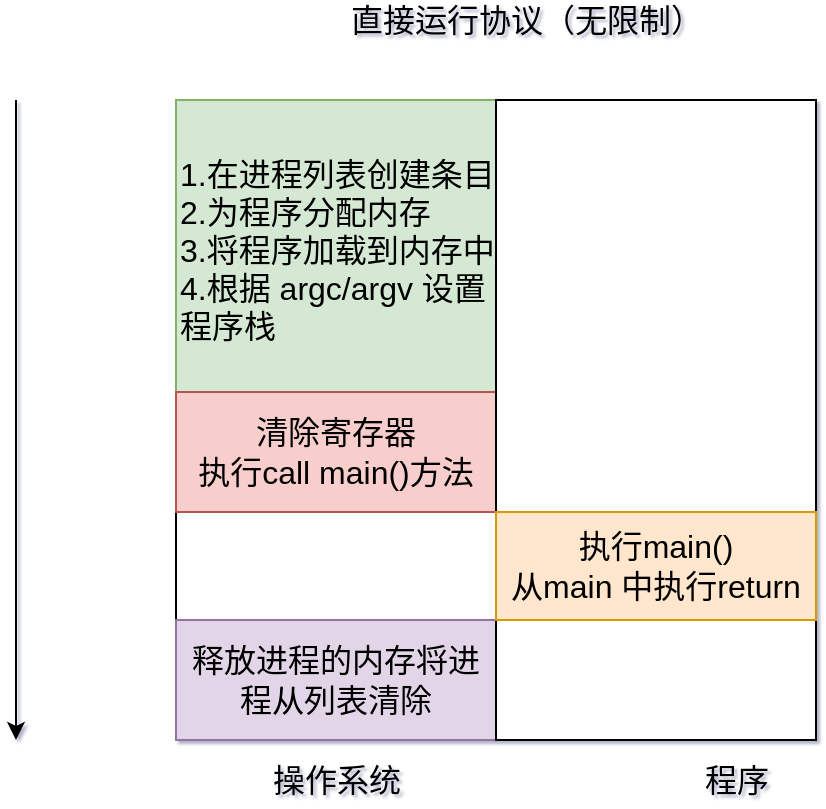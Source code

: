 <mxfile version="14.5.1" type="github">
  <diagram id="z2r0lOu7MSDwANND2US1" name="第 1 页">
    <mxGraphModel dx="1422" dy="706" grid="0" gridSize="10" guides="1" tooltips="1" connect="1" arrows="1" fold="1" page="1" pageScale="1" pageWidth="827" pageHeight="1169" math="0" shadow="1">
      <root>
        <mxCell id="0" />
        <mxCell id="1" parent="0" />
        <mxCell id="Qm1IVXFwwa65ODmuzejj-12" value="" style="endArrow=classic;html=1;" edge="1" parent="1">
          <mxGeometry width="50" height="50" relative="1" as="geometry">
            <mxPoint x="120" y="120" as="sourcePoint" />
            <mxPoint x="120" y="440" as="targetPoint" />
          </mxGeometry>
        </mxCell>
        <mxCell id="Qm1IVXFwwa65ODmuzejj-13" value="&lt;font style=&quot;font-size: 16px&quot;&gt;直接运行协议（无限制）&lt;/font&gt;" style="text;html=1;align=center;verticalAlign=middle;resizable=0;points=[];autosize=1;" vertex="1" parent="1">
          <mxGeometry x="280" y="70" width="190" height="20" as="geometry" />
        </mxCell>
        <mxCell id="Qm1IVXFwwa65ODmuzejj-10" value="&lt;font style=&quot;font-size: 16px&quot;&gt;操作系统&lt;/font&gt;" style="text;html=1;align=center;verticalAlign=middle;resizable=0;points=[];autosize=1;" vertex="1" parent="1">
          <mxGeometry x="240" y="450" width="80" height="20" as="geometry" />
        </mxCell>
        <mxCell id="Qm1IVXFwwa65ODmuzejj-11" value="&lt;font style=&quot;font-size: 16px&quot;&gt;程序&lt;/font&gt;" style="text;html=1;align=center;verticalAlign=middle;resizable=0;points=[];autosize=1;" vertex="1" parent="1">
          <mxGeometry x="455" y="450" width="50" height="20" as="geometry" />
        </mxCell>
        <mxCell id="Qm1IVXFwwa65ODmuzejj-14" value="" style="group" vertex="1" connectable="0" parent="1">
          <mxGeometry x="200" y="120" width="160" height="320" as="geometry" />
        </mxCell>
        <mxCell id="Qm1IVXFwwa65ODmuzejj-4" value="" style="rounded=0;whiteSpace=wrap;html=1;" vertex="1" parent="Qm1IVXFwwa65ODmuzejj-14">
          <mxGeometry width="160" height="320" as="geometry" />
        </mxCell>
        <mxCell id="Qm1IVXFwwa65ODmuzejj-6" value="&lt;font style=&quot;font-size: 16px&quot;&gt;1.在进程列表创建条目&lt;br&gt;2.为程序分配内存&lt;br&gt;3.将程序加载到内存中&lt;br&gt;4.根据 argc/argv 设置程序栈&lt;/font&gt;" style="rounded=0;whiteSpace=wrap;html=1;fillColor=#d5e8d4;strokeColor=#82b366;align=left;" vertex="1" parent="Qm1IVXFwwa65ODmuzejj-14">
          <mxGeometry width="160" height="150" as="geometry" />
        </mxCell>
        <mxCell id="Qm1IVXFwwa65ODmuzejj-7" value="&lt;font style=&quot;font-size: 16px&quot;&gt;清除寄存器&lt;br&gt;执行call main()方法&lt;/font&gt;" style="rounded=0;whiteSpace=wrap;html=1;fillColor=#f8cecc;strokeColor=#b85450;" vertex="1" parent="Qm1IVXFwwa65ODmuzejj-14">
          <mxGeometry y="146" width="160" height="60" as="geometry" />
        </mxCell>
        <mxCell id="Qm1IVXFwwa65ODmuzejj-8" value="&lt;font style=&quot;font-size: 16px&quot;&gt;释放进程的内存将进程从列表清除&lt;/font&gt;" style="rounded=0;whiteSpace=wrap;html=1;fillColor=#e1d5e7;strokeColor=#9673a6;" vertex="1" parent="Qm1IVXFwwa65ODmuzejj-14">
          <mxGeometry y="260" width="160" height="60" as="geometry" />
        </mxCell>
        <mxCell id="Qm1IVXFwwa65ODmuzejj-5" value="" style="rounded=0;whiteSpace=wrap;html=1;" vertex="1" parent="1">
          <mxGeometry x="360" y="120" width="160" height="320" as="geometry" />
        </mxCell>
        <mxCell id="Qm1IVXFwwa65ODmuzejj-9" value="&lt;font style=&quot;font-size: 16px&quot;&gt;执行main()&lt;br&gt;从main 中执行return&lt;/font&gt;" style="rounded=0;whiteSpace=wrap;html=1;fillColor=#ffe6cc;strokeColor=#d79b00;" vertex="1" parent="1">
          <mxGeometry x="360" y="326" width="160" height="54" as="geometry" />
        </mxCell>
      </root>
    </mxGraphModel>
  </diagram>
</mxfile>
